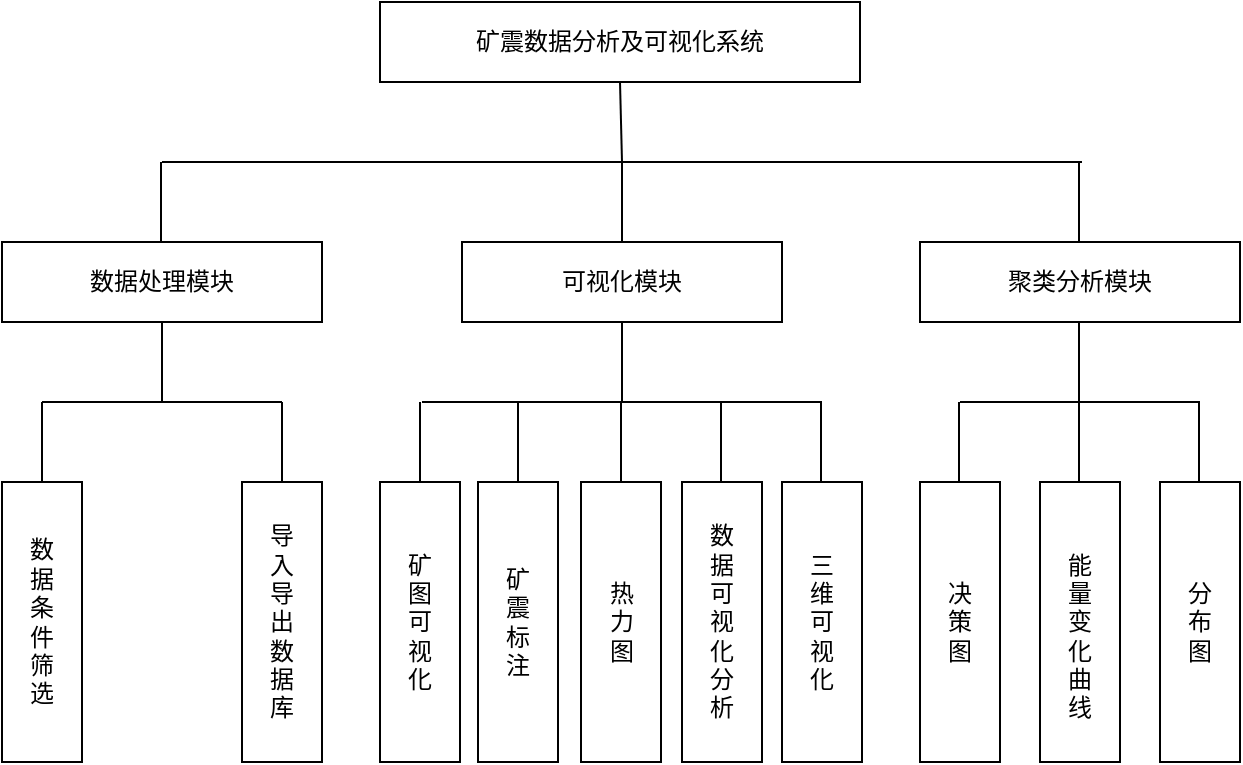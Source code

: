 <mxfile version="18.0.1" type="github">
  <diagram id="O1YDOrkmlZ7L14kGxCei" name="Page-1">
    <mxGraphModel dx="1038" dy="515" grid="1" gridSize="10" guides="1" tooltips="1" connect="1" arrows="1" fold="1" page="1" pageScale="1" pageWidth="827" pageHeight="1169" math="0" shadow="0">
      <root>
        <mxCell id="0" />
        <mxCell id="1" parent="0" />
        <mxCell id="qPho_SbqXq2HouKDJGlT-2" value="&lt;span style=&quot;&quot;&gt;矿震数据分析及可视化系统&lt;/span&gt;" style="rounded=0;whiteSpace=wrap;html=1;" parent="1" vertex="1">
          <mxGeometry x="279" y="40" width="240" height="40" as="geometry" />
        </mxCell>
        <mxCell id="qPho_SbqXq2HouKDJGlT-3" value="" style="endArrow=none;html=1;rounded=0;" parent="1" edge="1">
          <mxGeometry width="50" height="50" relative="1" as="geometry">
            <mxPoint x="170" y="120" as="sourcePoint" />
            <mxPoint x="630" y="120" as="targetPoint" />
          </mxGeometry>
        </mxCell>
        <mxCell id="qPho_SbqXq2HouKDJGlT-5" value="数据处理模块" style="rounded=0;whiteSpace=wrap;html=1;" parent="1" vertex="1">
          <mxGeometry x="90" y="160" width="160" height="40" as="geometry" />
        </mxCell>
        <mxCell id="qPho_SbqXq2HouKDJGlT-6" value="数&lt;br&gt;据&lt;br&gt;条&lt;br&gt;件&lt;br&gt;筛&lt;br&gt;选" style="rounded=0;whiteSpace=wrap;html=1;" parent="1" vertex="1">
          <mxGeometry x="90" y="280" width="40" height="140" as="geometry" />
        </mxCell>
        <mxCell id="qPho_SbqXq2HouKDJGlT-7" value="导&lt;br&gt;入&lt;br&gt;导&lt;br&gt;出&lt;br&gt;数&lt;br&gt;据&lt;br&gt;库" style="rounded=0;whiteSpace=wrap;html=1;" parent="1" vertex="1">
          <mxGeometry x="210" y="280" width="40" height="140" as="geometry" />
        </mxCell>
        <mxCell id="qPho_SbqXq2HouKDJGlT-11" value="可视化模块" style="rounded=0;whiteSpace=wrap;html=1;" parent="1" vertex="1">
          <mxGeometry x="320" y="160" width="160" height="40" as="geometry" />
        </mxCell>
        <mxCell id="qPho_SbqXq2HouKDJGlT-12" value="聚类分析模块" style="rounded=0;whiteSpace=wrap;html=1;" parent="1" vertex="1">
          <mxGeometry x="549" y="160" width="160" height="40" as="geometry" />
        </mxCell>
        <mxCell id="qPho_SbqXq2HouKDJGlT-14" value="矿&lt;br&gt;图&lt;br&gt;可&lt;br&gt;视&lt;br&gt;化" style="rounded=0;whiteSpace=wrap;html=1;" parent="1" vertex="1">
          <mxGeometry x="279" y="280" width="40" height="140" as="geometry" />
        </mxCell>
        <mxCell id="3iapmWC0ZGxWSZRQcOK3-1" value="矿&lt;br&gt;震&lt;br&gt;标&lt;br&gt;注" style="rounded=0;whiteSpace=wrap;html=1;" parent="1" vertex="1">
          <mxGeometry x="328" y="280" width="40" height="140" as="geometry" />
        </mxCell>
        <mxCell id="3iapmWC0ZGxWSZRQcOK3-2" value="热&lt;br&gt;力&lt;br&gt;&lt;span style=&quot;color: rgba(0, 0, 0, 0); font-family: monospace; font-size: 0px; text-align: start;&quot;&gt;%3CmxGraphModel%3E%3Croot%3E%3CmxCell%20id%3D%220%22%2F%3E%3CmxCell%20id%3D%221%22%20parent%3D%220%22%2F%3E%3CmxCell%20id%3D%222%22%20value%3D%22%E7%9F%BF%26lt%3Bbr%26gt%3B%E9%9C%87%26lt%3Bbr%26gt%3B%E6%A0%87%26lt%3Bbr%26gt%3B%E6%B3%A8%22%20style%3D%22rounded%3D0%3BwhiteSpace%3Dwrap%3Bhtml%3D1%3B%22%20vertex%3D%221%22%20parent%3D%221%22%3E%3CmxGeometry%20x%3D%22360%22%20y%3D%22260%22%20width%3D%2230%22%20height%3D%22135%22%20as%3D%22geometry%22%2F%3E%3C%2FmxCell%3E%3C%2Froot%3E%3C%2FmxGraphModel%3E&lt;/span&gt;图" style="rounded=0;whiteSpace=wrap;html=1;" parent="1" vertex="1">
          <mxGeometry x="379.5" y="280" width="40" height="140" as="geometry" />
        </mxCell>
        <mxCell id="3iapmWC0ZGxWSZRQcOK3-4" value="三&lt;br&gt;维&lt;br&gt;可&lt;br&gt;视&lt;br&gt;化" style="rounded=0;whiteSpace=wrap;html=1;" parent="1" vertex="1">
          <mxGeometry x="480" y="280" width="40" height="140" as="geometry" />
        </mxCell>
        <mxCell id="3iapmWC0ZGxWSZRQcOK3-6" value="数&lt;br&gt;据&lt;br&gt;可&lt;br&gt;视&lt;br&gt;化&lt;br&gt;分&lt;br&gt;析" style="rounded=0;whiteSpace=wrap;html=1;" parent="1" vertex="1">
          <mxGeometry x="430" y="280" width="40" height="140" as="geometry" />
        </mxCell>
        <mxCell id="3iapmWC0ZGxWSZRQcOK3-8" value="决&lt;br&gt;策&lt;br&gt;图" style="rounded=0;whiteSpace=wrap;html=1;" parent="1" vertex="1">
          <mxGeometry x="549" y="280" width="40" height="140" as="geometry" />
        </mxCell>
        <mxCell id="3iapmWC0ZGxWSZRQcOK3-10" value="&lt;br&gt;能&lt;br&gt;量&lt;br&gt;变&lt;br&gt;化&lt;br&gt;曲&lt;br&gt;线" style="rounded=0;whiteSpace=wrap;html=1;" parent="1" vertex="1">
          <mxGeometry x="609" y="280" width="40" height="140" as="geometry" />
        </mxCell>
        <mxCell id="3iapmWC0ZGxWSZRQcOK3-11" value="分&lt;br&gt;布&lt;br&gt;图" style="rounded=0;whiteSpace=wrap;html=1;" parent="1" vertex="1">
          <mxGeometry x="669" y="280" width="40" height="140" as="geometry" />
        </mxCell>
        <mxCell id="3iapmWC0ZGxWSZRQcOK3-15" value="" style="endArrow=none;html=1;rounded=0;" parent="1" edge="1">
          <mxGeometry width="50" height="50" relative="1" as="geometry">
            <mxPoint x="169.5" y="160" as="sourcePoint" />
            <mxPoint x="169.5" y="120" as="targetPoint" />
          </mxGeometry>
        </mxCell>
        <mxCell id="3iapmWC0ZGxWSZRQcOK3-16" value="" style="endArrow=none;html=1;rounded=0;" parent="1" edge="1">
          <mxGeometry width="50" height="50" relative="1" as="geometry">
            <mxPoint x="400" y="160" as="sourcePoint" />
            <mxPoint x="400" y="120" as="targetPoint" />
          </mxGeometry>
        </mxCell>
        <mxCell id="3iapmWC0ZGxWSZRQcOK3-18" value="" style="endArrow=none;html=1;rounded=0;exitX=0.5;exitY=0;exitDx=0;exitDy=0;" parent="1" edge="1">
          <mxGeometry width="50" height="50" relative="1" as="geometry">
            <mxPoint x="628.5" y="160" as="sourcePoint" />
            <mxPoint x="628.5" y="120" as="targetPoint" />
          </mxGeometry>
        </mxCell>
        <mxCell id="3iapmWC0ZGxWSZRQcOK3-21" value="" style="endArrow=none;html=1;rounded=0;" parent="1" edge="1">
          <mxGeometry width="50" height="50" relative="1" as="geometry">
            <mxPoint x="110" y="240" as="sourcePoint" />
            <mxPoint x="230" y="240" as="targetPoint" />
            <Array as="points">
              <mxPoint x="170" y="240" />
            </Array>
          </mxGeometry>
        </mxCell>
        <mxCell id="3iapmWC0ZGxWSZRQcOK3-22" value="" style="endArrow=none;html=1;rounded=0;entryX=0.5;entryY=1;entryDx=0;entryDy=0;" parent="1" target="qPho_SbqXq2HouKDJGlT-2" edge="1">
          <mxGeometry width="50" height="50" relative="1" as="geometry">
            <mxPoint x="400" y="120" as="sourcePoint" />
            <mxPoint x="440" y="210" as="targetPoint" />
          </mxGeometry>
        </mxCell>
        <mxCell id="3iapmWC0ZGxWSZRQcOK3-40" value="" style="endArrow=none;html=1;rounded=0;" parent="1" edge="1">
          <mxGeometry width="50" height="50" relative="1" as="geometry">
            <mxPoint x="300" y="240" as="sourcePoint" />
            <mxPoint x="500" y="240" as="targetPoint" />
          </mxGeometry>
        </mxCell>
        <mxCell id="3iapmWC0ZGxWSZRQcOK3-41" value="" style="endArrow=none;html=1;rounded=0;" parent="1" edge="1">
          <mxGeometry width="50" height="50" relative="1" as="geometry">
            <mxPoint x="689" y="240" as="sourcePoint" />
            <mxPoint x="569" y="240" as="targetPoint" />
          </mxGeometry>
        </mxCell>
        <mxCell id="3iapmWC0ZGxWSZRQcOK3-42" value="" style="endArrow=none;html=1;rounded=0;exitX=0.5;exitY=0;exitDx=0;exitDy=0;" parent="1" source="qPho_SbqXq2HouKDJGlT-6" edge="1">
          <mxGeometry width="50" height="50" relative="1" as="geometry">
            <mxPoint x="410" y="130" as="sourcePoint" />
            <mxPoint x="110" y="240" as="targetPoint" />
          </mxGeometry>
        </mxCell>
        <mxCell id="3iapmWC0ZGxWSZRQcOK3-43" value="" style="endArrow=none;html=1;rounded=0;exitX=0.5;exitY=0;exitDx=0;exitDy=0;" parent="1" source="qPho_SbqXq2HouKDJGlT-7" edge="1">
          <mxGeometry width="50" height="50" relative="1" as="geometry">
            <mxPoint x="420" y="140" as="sourcePoint" />
            <mxPoint x="230" y="240" as="targetPoint" />
          </mxGeometry>
        </mxCell>
        <mxCell id="3iapmWC0ZGxWSZRQcOK3-44" value="" style="endArrow=none;html=1;rounded=0;entryX=0.5;entryY=1;entryDx=0;entryDy=0;" parent="1" target="qPho_SbqXq2HouKDJGlT-5" edge="1">
          <mxGeometry width="50" height="50" relative="1" as="geometry">
            <mxPoint x="170" y="240" as="sourcePoint" />
            <mxPoint x="429.5" y="120" as="targetPoint" />
          </mxGeometry>
        </mxCell>
        <mxCell id="3iapmWC0ZGxWSZRQcOK3-45" value="" style="endArrow=none;html=1;rounded=0;entryX=0.5;entryY=1;entryDx=0;entryDy=0;" parent="1" target="qPho_SbqXq2HouKDJGlT-11" edge="1">
          <mxGeometry width="50" height="50" relative="1" as="geometry">
            <mxPoint x="400" y="240" as="sourcePoint" />
            <mxPoint x="439.5" y="120" as="targetPoint" />
          </mxGeometry>
        </mxCell>
        <mxCell id="3iapmWC0ZGxWSZRQcOK3-46" value="" style="endArrow=none;html=1;rounded=0;exitX=0.5;exitY=0;exitDx=0;exitDy=0;" parent="1" source="qPho_SbqXq2HouKDJGlT-14" edge="1">
          <mxGeometry width="50" height="50" relative="1" as="geometry">
            <mxPoint x="450" y="170" as="sourcePoint" />
            <mxPoint x="299" y="240" as="targetPoint" />
          </mxGeometry>
        </mxCell>
        <mxCell id="3iapmWC0ZGxWSZRQcOK3-47" value="" style="endArrow=none;html=1;rounded=0;exitX=0.5;exitY=0;exitDx=0;exitDy=0;" parent="1" source="3iapmWC0ZGxWSZRQcOK3-1" edge="1">
          <mxGeometry width="50" height="50" relative="1" as="geometry">
            <mxPoint x="460" y="180" as="sourcePoint" />
            <mxPoint x="348" y="240" as="targetPoint" />
          </mxGeometry>
        </mxCell>
        <mxCell id="3iapmWC0ZGxWSZRQcOK3-48" value="" style="endArrow=none;html=1;rounded=0;exitX=0.5;exitY=0;exitDx=0;exitDy=0;" parent="1" edge="1">
          <mxGeometry width="50" height="50" relative="1" as="geometry">
            <mxPoint x="399.5" y="280" as="sourcePoint" />
            <mxPoint x="399.5" y="240" as="targetPoint" />
          </mxGeometry>
        </mxCell>
        <mxCell id="3iapmWC0ZGxWSZRQcOK3-49" value="" style="endArrow=none;html=1;rounded=0;exitX=0.5;exitY=0;exitDx=0;exitDy=0;" parent="1" edge="1">
          <mxGeometry width="50" height="50" relative="1" as="geometry">
            <mxPoint x="449.5" y="280" as="sourcePoint" />
            <mxPoint x="449.5" y="240" as="targetPoint" />
          </mxGeometry>
        </mxCell>
        <mxCell id="3iapmWC0ZGxWSZRQcOK3-50" value="" style="endArrow=none;html=1;rounded=0;exitX=0.5;exitY=0;exitDx=0;exitDy=0;" parent="1" edge="1">
          <mxGeometry width="50" height="50" relative="1" as="geometry">
            <mxPoint x="499.5" y="280" as="sourcePoint" />
            <mxPoint x="499.5" y="240" as="targetPoint" />
          </mxGeometry>
        </mxCell>
        <mxCell id="3iapmWC0ZGxWSZRQcOK3-51" value="" style="endArrow=none;html=1;rounded=0;exitX=0.5;exitY=0;exitDx=0;exitDy=0;" parent="1" edge="1">
          <mxGeometry width="50" height="50" relative="1" as="geometry">
            <mxPoint x="568.5" y="280" as="sourcePoint" />
            <mxPoint x="568.5" y="240" as="targetPoint" />
          </mxGeometry>
        </mxCell>
        <mxCell id="3iapmWC0ZGxWSZRQcOK3-52" value="" style="endArrow=none;html=1;rounded=0;exitX=0.5;exitY=0;exitDx=0;exitDy=0;" parent="1" edge="1">
          <mxGeometry width="50" height="50" relative="1" as="geometry">
            <mxPoint x="628.5" y="280" as="sourcePoint" />
            <mxPoint x="628.5" y="240" as="targetPoint" />
          </mxGeometry>
        </mxCell>
        <mxCell id="3iapmWC0ZGxWSZRQcOK3-53" value="" style="endArrow=none;html=1;rounded=0;exitX=0.5;exitY=0;exitDx=0;exitDy=0;" parent="1" edge="1">
          <mxGeometry width="50" height="50" relative="1" as="geometry">
            <mxPoint x="628.5" y="240" as="sourcePoint" />
            <mxPoint x="628.5" y="200" as="targetPoint" />
          </mxGeometry>
        </mxCell>
        <mxCell id="3iapmWC0ZGxWSZRQcOK3-54" value="" style="endArrow=none;html=1;rounded=0;exitX=0.5;exitY=0;exitDx=0;exitDy=0;" parent="1" edge="1">
          <mxGeometry width="50" height="50" relative="1" as="geometry">
            <mxPoint x="688.5" y="280" as="sourcePoint" />
            <mxPoint x="688.5" y="240" as="targetPoint" />
          </mxGeometry>
        </mxCell>
      </root>
    </mxGraphModel>
  </diagram>
</mxfile>
